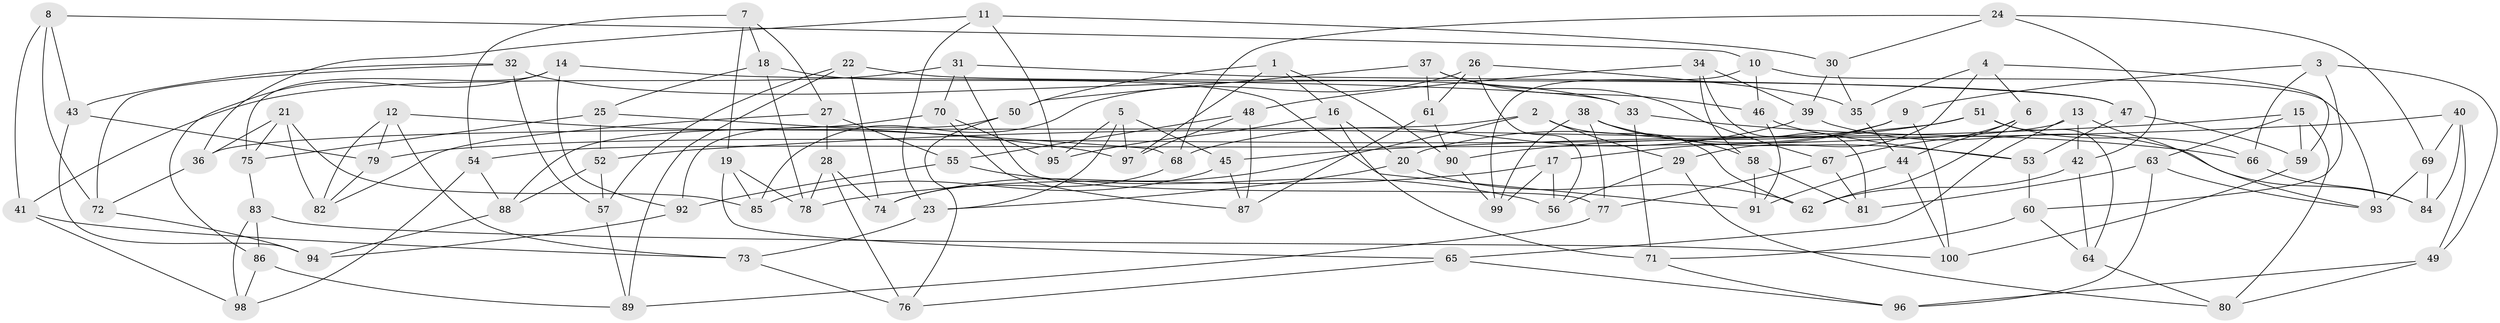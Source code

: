 // Generated by graph-tools (version 1.1) at 2025/11/02/21/25 10:11:16]
// undirected, 100 vertices, 200 edges
graph export_dot {
graph [start="1"]
  node [color=gray90,style=filled];
  1;
  2;
  3;
  4;
  5;
  6;
  7;
  8;
  9;
  10;
  11;
  12;
  13;
  14;
  15;
  16;
  17;
  18;
  19;
  20;
  21;
  22;
  23;
  24;
  25;
  26;
  27;
  28;
  29;
  30;
  31;
  32;
  33;
  34;
  35;
  36;
  37;
  38;
  39;
  40;
  41;
  42;
  43;
  44;
  45;
  46;
  47;
  48;
  49;
  50;
  51;
  52;
  53;
  54;
  55;
  56;
  57;
  58;
  59;
  60;
  61;
  62;
  63;
  64;
  65;
  66;
  67;
  68;
  69;
  70;
  71;
  72;
  73;
  74;
  75;
  76;
  77;
  78;
  79;
  80;
  81;
  82;
  83;
  84;
  85;
  86;
  87;
  88;
  89;
  90;
  91;
  92;
  93;
  94;
  95;
  96;
  97;
  98;
  99;
  100;
  1 -- 16;
  1 -- 90;
  1 -- 97;
  1 -- 50;
  2 -- 36;
  2 -- 62;
  2 -- 74;
  2 -- 29;
  3 -- 49;
  3 -- 9;
  3 -- 66;
  3 -- 60;
  4 -- 59;
  4 -- 29;
  4 -- 35;
  4 -- 6;
  5 -- 23;
  5 -- 45;
  5 -- 97;
  5 -- 95;
  6 -- 62;
  6 -- 44;
  6 -- 67;
  7 -- 19;
  7 -- 54;
  7 -- 27;
  7 -- 18;
  8 -- 10;
  8 -- 41;
  8 -- 72;
  8 -- 43;
  9 -- 20;
  9 -- 100;
  9 -- 17;
  10 -- 46;
  10 -- 99;
  10 -- 93;
  11 -- 36;
  11 -- 30;
  11 -- 95;
  11 -- 23;
  12 -- 82;
  12 -- 97;
  12 -- 79;
  12 -- 73;
  13 -- 54;
  13 -- 65;
  13 -- 42;
  13 -- 93;
  14 -- 92;
  14 -- 75;
  14 -- 33;
  14 -- 86;
  15 -- 63;
  15 -- 80;
  15 -- 45;
  15 -- 59;
  16 -- 95;
  16 -- 71;
  16 -- 20;
  17 -- 56;
  17 -- 99;
  17 -- 78;
  18 -- 91;
  18 -- 78;
  18 -- 25;
  19 -- 65;
  19 -- 85;
  19 -- 78;
  20 -- 62;
  20 -- 23;
  21 -- 36;
  21 -- 85;
  21 -- 82;
  21 -- 75;
  22 -- 89;
  22 -- 57;
  22 -- 47;
  22 -- 74;
  23 -- 73;
  24 -- 30;
  24 -- 68;
  24 -- 69;
  24 -- 42;
  25 -- 52;
  25 -- 68;
  25 -- 75;
  26 -- 56;
  26 -- 85;
  26 -- 35;
  26 -- 61;
  27 -- 28;
  27 -- 82;
  27 -- 55;
  28 -- 76;
  28 -- 74;
  28 -- 78;
  29 -- 80;
  29 -- 56;
  30 -- 39;
  30 -- 35;
  31 -- 70;
  31 -- 47;
  31 -- 77;
  31 -- 41;
  32 -- 43;
  32 -- 72;
  32 -- 57;
  32 -- 33;
  33 -- 71;
  33 -- 66;
  34 -- 39;
  34 -- 81;
  34 -- 48;
  34 -- 58;
  35 -- 44;
  36 -- 72;
  37 -- 67;
  37 -- 50;
  37 -- 61;
  37 -- 46;
  38 -- 99;
  38 -- 77;
  38 -- 58;
  38 -- 53;
  39 -- 68;
  39 -- 84;
  40 -- 84;
  40 -- 52;
  40 -- 49;
  40 -- 69;
  41 -- 73;
  41 -- 98;
  42 -- 62;
  42 -- 64;
  43 -- 79;
  43 -- 94;
  44 -- 91;
  44 -- 100;
  45 -- 85;
  45 -- 87;
  46 -- 53;
  46 -- 91;
  47 -- 53;
  47 -- 59;
  48 -- 87;
  48 -- 55;
  48 -- 97;
  49 -- 96;
  49 -- 80;
  50 -- 76;
  50 -- 92;
  51 -- 66;
  51 -- 64;
  51 -- 79;
  51 -- 90;
  52 -- 88;
  52 -- 57;
  53 -- 60;
  54 -- 98;
  54 -- 88;
  55 -- 56;
  55 -- 92;
  57 -- 89;
  58 -- 91;
  58 -- 81;
  59 -- 100;
  60 -- 64;
  60 -- 71;
  61 -- 90;
  61 -- 87;
  63 -- 93;
  63 -- 81;
  63 -- 96;
  64 -- 80;
  65 -- 96;
  65 -- 76;
  66 -- 84;
  67 -- 81;
  67 -- 77;
  68 -- 74;
  69 -- 84;
  69 -- 93;
  70 -- 87;
  70 -- 88;
  70 -- 95;
  71 -- 96;
  72 -- 94;
  73 -- 76;
  75 -- 83;
  77 -- 89;
  79 -- 82;
  83 -- 86;
  83 -- 98;
  83 -- 100;
  86 -- 98;
  86 -- 89;
  88 -- 94;
  90 -- 99;
  92 -- 94;
}
